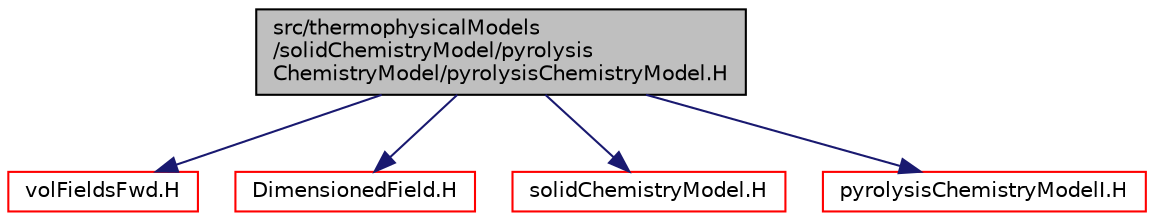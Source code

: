 digraph "src/thermophysicalModels/solidChemistryModel/pyrolysisChemistryModel/pyrolysisChemistryModel.H"
{
  bgcolor="transparent";
  edge [fontname="Helvetica",fontsize="10",labelfontname="Helvetica",labelfontsize="10"];
  node [fontname="Helvetica",fontsize="10",shape=record];
  Node0 [label="src/thermophysicalModels\l/solidChemistryModel/pyrolysis\lChemistryModel/pyrolysisChemistryModel.H",height=0.2,width=0.4,color="black", fillcolor="grey75", style="filled", fontcolor="black"];
  Node0 -> Node1 [color="midnightblue",fontsize="10",style="solid",fontname="Helvetica"];
  Node1 [label="volFieldsFwd.H",height=0.2,width=0.4,color="red",URL="$a02915.html"];
  Node0 -> Node73 [color="midnightblue",fontsize="10",style="solid",fontname="Helvetica"];
  Node73 [label="DimensionedField.H",height=0.2,width=0.4,color="red",URL="$a10124.html"];
  Node0 -> Node148 [color="midnightblue",fontsize="10",style="solid",fontname="Helvetica"];
  Node148 [label="solidChemistryModel.H",height=0.2,width=0.4,color="red",URL="$a16745.html"];
  Node0 -> Node326 [color="midnightblue",fontsize="10",style="solid",fontname="Helvetica"];
  Node326 [label="pyrolysisChemistryModelI.H",height=0.2,width=0.4,color="red",URL="$a16739.html"];
}
